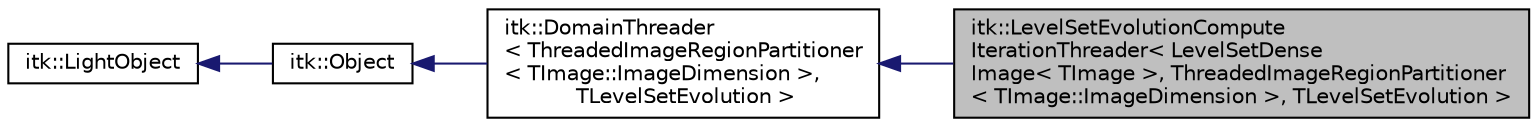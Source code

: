 digraph "itk::LevelSetEvolutionComputeIterationThreader&lt; LevelSetDenseImage&lt; TImage &gt;, ThreadedImageRegionPartitioner&lt; TImage::ImageDimension &gt;, TLevelSetEvolution &gt;"
{
 // LATEX_PDF_SIZE
  edge [fontname="Helvetica",fontsize="10",labelfontname="Helvetica",labelfontsize="10"];
  node [fontname="Helvetica",fontsize="10",shape=record];
  rankdir="LR";
  Node1 [label="itk::LevelSetEvolutionCompute\lIterationThreader\< LevelSetDense\lImage\< TImage \>, ThreadedImageRegionPartitioner\l\< TImage::ImageDimension \>, TLevelSetEvolution \>",height=0.2,width=0.4,color="black", fillcolor="grey75", style="filled", fontcolor="black",tooltip=" "];
  Node2 -> Node1 [dir="back",color="midnightblue",fontsize="10",style="solid",fontname="Helvetica"];
  Node2 [label="itk::DomainThreader\l\< ThreadedImageRegionPartitioner\l\< TImage::ImageDimension \>,\l TLevelSetEvolution \>",height=0.2,width=0.4,color="black", fillcolor="white", style="filled",URL="$classitk_1_1DomainThreader.html",tooltip=" "];
  Node3 -> Node2 [dir="back",color="midnightblue",fontsize="10",style="solid",fontname="Helvetica"];
  Node3 [label="itk::Object",height=0.2,width=0.4,color="black", fillcolor="white", style="filled",URL="$classitk_1_1Object.html",tooltip="Base class for most ITK classes."];
  Node4 -> Node3 [dir="back",color="midnightblue",fontsize="10",style="solid",fontname="Helvetica"];
  Node4 [label="itk::LightObject",height=0.2,width=0.4,color="black", fillcolor="white", style="filled",URL="$classitk_1_1LightObject.html",tooltip="Light weight base class for most itk classes."];
}
